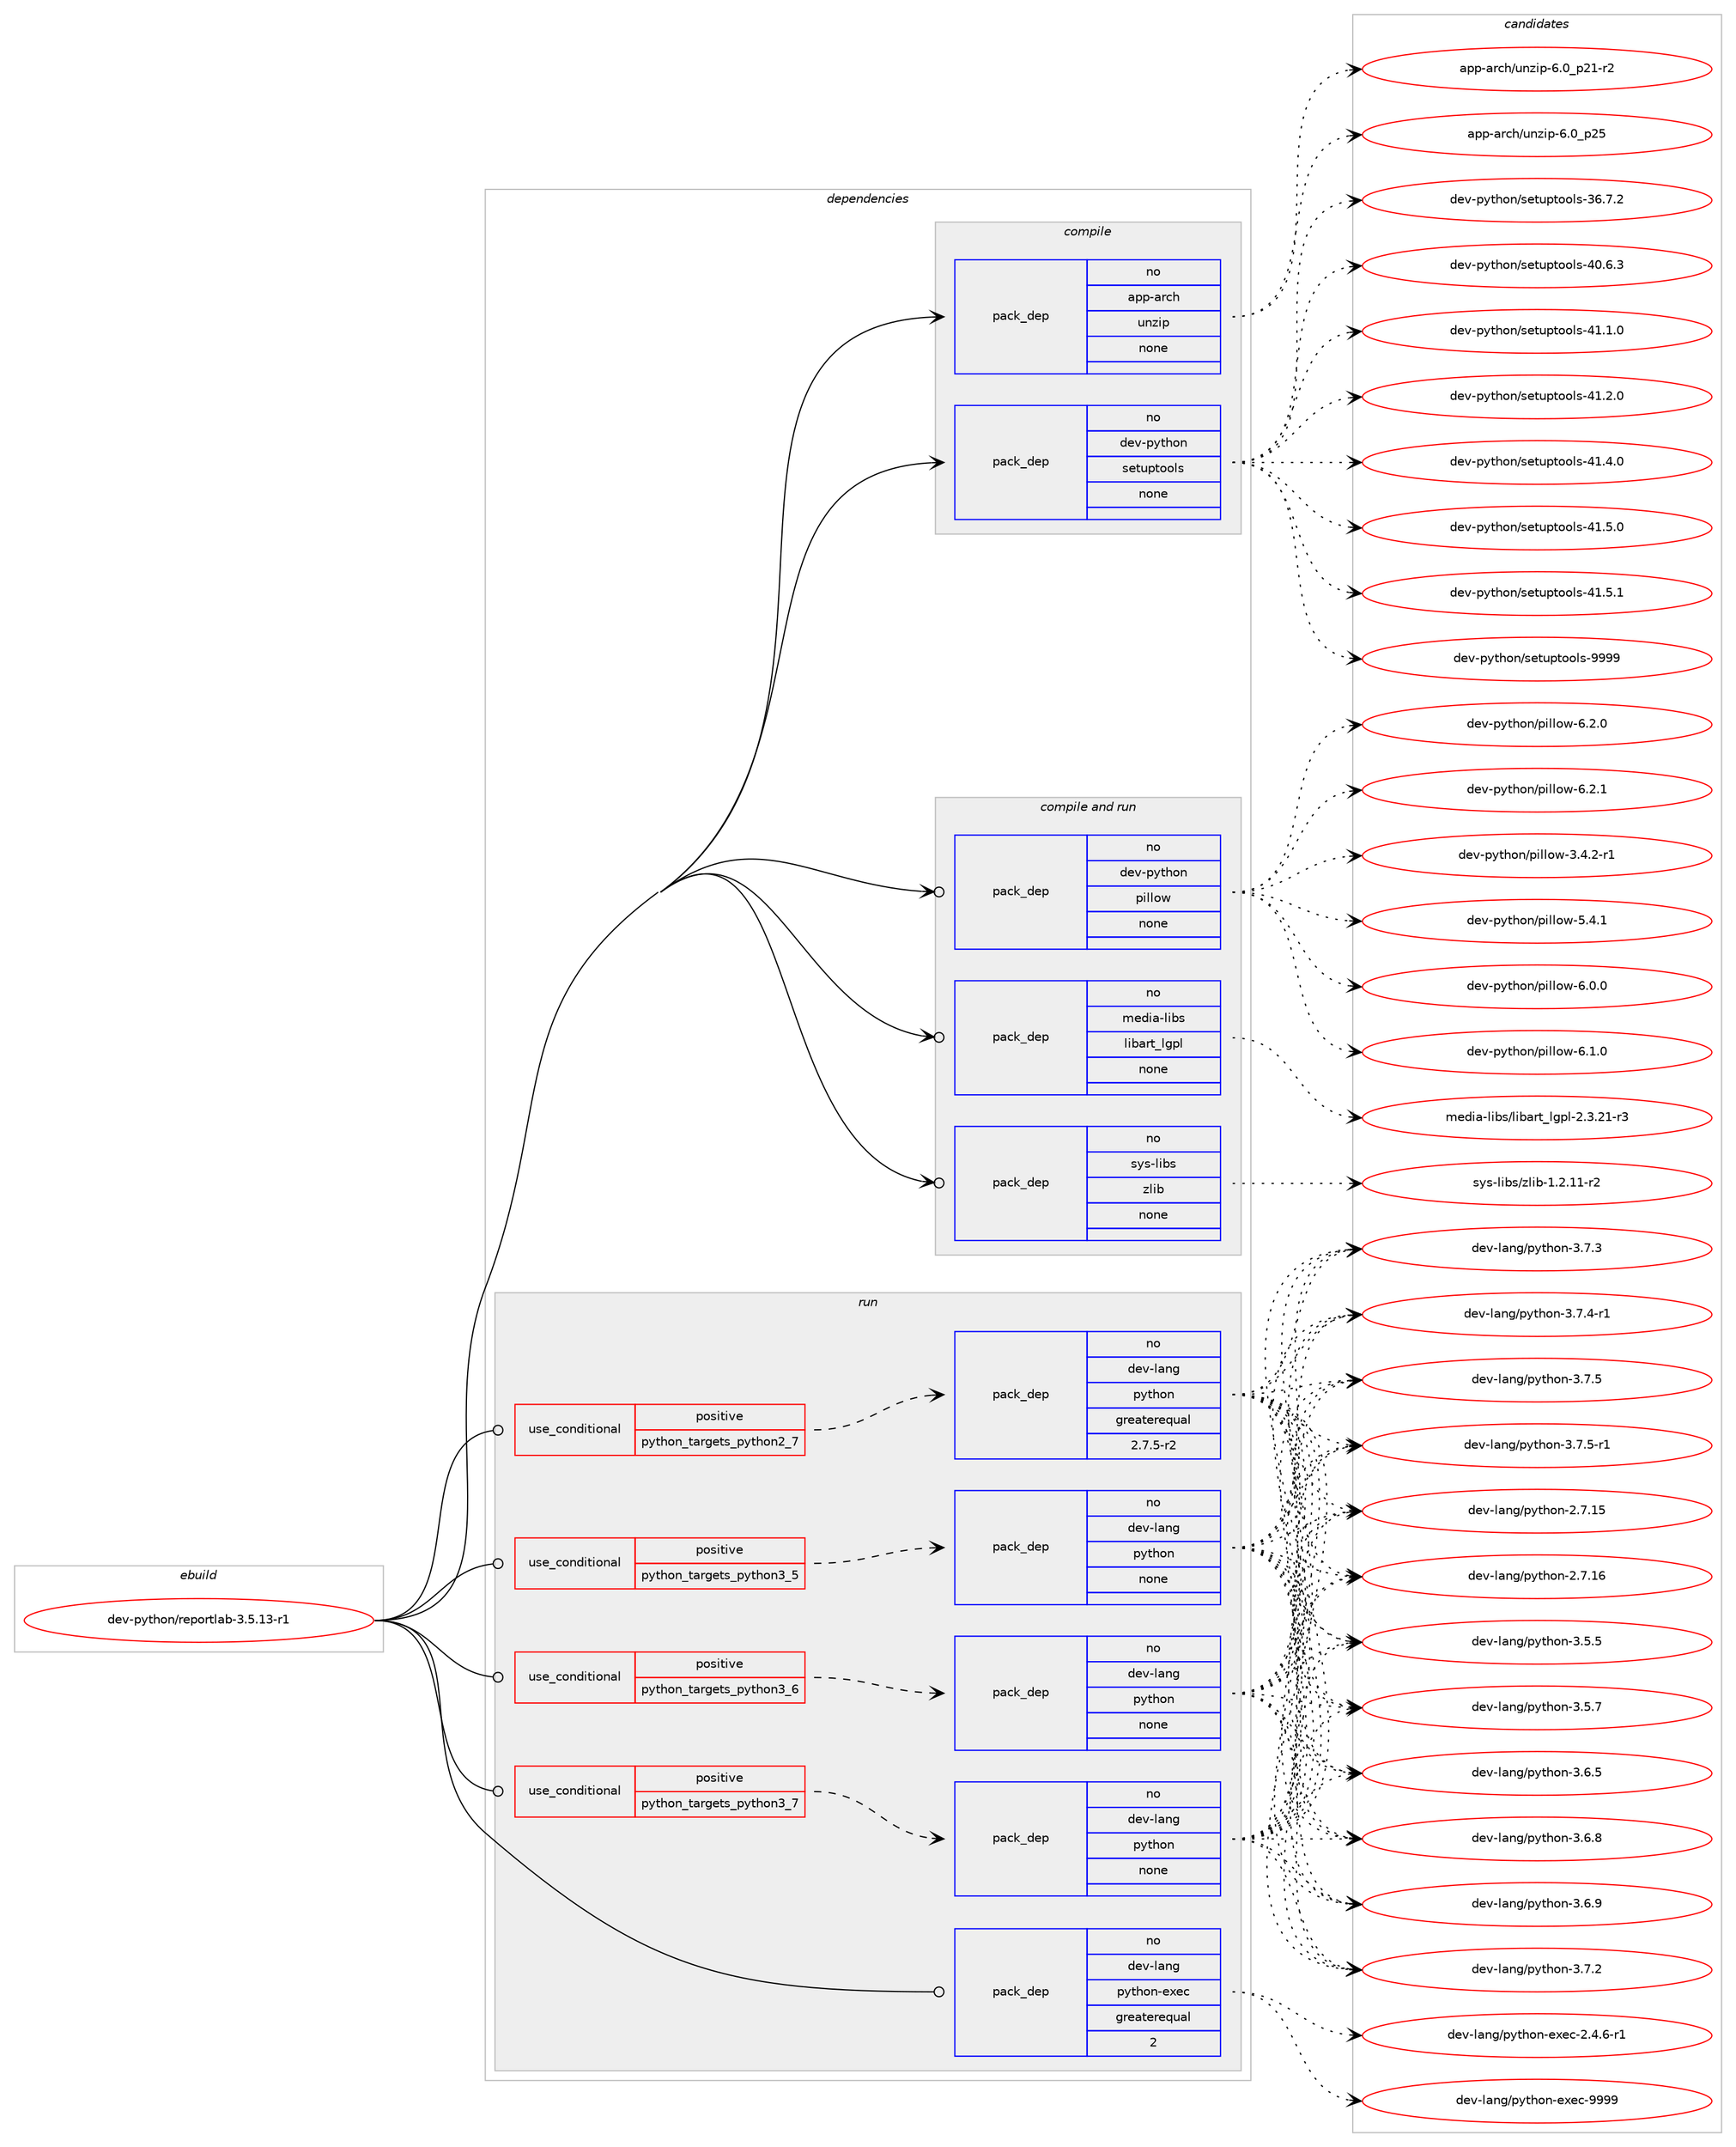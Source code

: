 digraph prolog {

# *************
# Graph options
# *************

newrank=true;
concentrate=true;
compound=true;
graph [rankdir=LR,fontname=Helvetica,fontsize=10,ranksep=1.5];#, ranksep=2.5, nodesep=0.2];
edge  [arrowhead=vee];
node  [fontname=Helvetica,fontsize=10];

# **********
# The ebuild
# **********

subgraph cluster_leftcol {
color=gray;
rank=same;
label=<<i>ebuild</i>>;
id [label="dev-python/reportlab-3.5.13-r1", color=red, width=4, href="../dev-python/reportlab-3.5.13-r1.svg"];
}

# ****************
# The dependencies
# ****************

subgraph cluster_midcol {
color=gray;
label=<<i>dependencies</i>>;
subgraph cluster_compile {
fillcolor="#eeeeee";
style=filled;
label=<<i>compile</i>>;
subgraph pack474496 {
dependency634932 [label=<<TABLE BORDER="0" CELLBORDER="1" CELLSPACING="0" CELLPADDING="4" WIDTH="220"><TR><TD ROWSPAN="6" CELLPADDING="30">pack_dep</TD></TR><TR><TD WIDTH="110">no</TD></TR><TR><TD>app-arch</TD></TR><TR><TD>unzip</TD></TR><TR><TD>none</TD></TR><TR><TD></TD></TR></TABLE>>, shape=none, color=blue];
}
id:e -> dependency634932:w [weight=20,style="solid",arrowhead="vee"];
subgraph pack474497 {
dependency634933 [label=<<TABLE BORDER="0" CELLBORDER="1" CELLSPACING="0" CELLPADDING="4" WIDTH="220"><TR><TD ROWSPAN="6" CELLPADDING="30">pack_dep</TD></TR><TR><TD WIDTH="110">no</TD></TR><TR><TD>dev-python</TD></TR><TR><TD>setuptools</TD></TR><TR><TD>none</TD></TR><TR><TD></TD></TR></TABLE>>, shape=none, color=blue];
}
id:e -> dependency634933:w [weight=20,style="solid",arrowhead="vee"];
}
subgraph cluster_compileandrun {
fillcolor="#eeeeee";
style=filled;
label=<<i>compile and run</i>>;
subgraph pack474498 {
dependency634934 [label=<<TABLE BORDER="0" CELLBORDER="1" CELLSPACING="0" CELLPADDING="4" WIDTH="220"><TR><TD ROWSPAN="6" CELLPADDING="30">pack_dep</TD></TR><TR><TD WIDTH="110">no</TD></TR><TR><TD>dev-python</TD></TR><TR><TD>pillow</TD></TR><TR><TD>none</TD></TR><TR><TD></TD></TR></TABLE>>, shape=none, color=blue];
}
id:e -> dependency634934:w [weight=20,style="solid",arrowhead="odotvee"];
subgraph pack474499 {
dependency634935 [label=<<TABLE BORDER="0" CELLBORDER="1" CELLSPACING="0" CELLPADDING="4" WIDTH="220"><TR><TD ROWSPAN="6" CELLPADDING="30">pack_dep</TD></TR><TR><TD WIDTH="110">no</TD></TR><TR><TD>media-libs</TD></TR><TR><TD>libart_lgpl</TD></TR><TR><TD>none</TD></TR><TR><TD></TD></TR></TABLE>>, shape=none, color=blue];
}
id:e -> dependency634935:w [weight=20,style="solid",arrowhead="odotvee"];
subgraph pack474500 {
dependency634936 [label=<<TABLE BORDER="0" CELLBORDER="1" CELLSPACING="0" CELLPADDING="4" WIDTH="220"><TR><TD ROWSPAN="6" CELLPADDING="30">pack_dep</TD></TR><TR><TD WIDTH="110">no</TD></TR><TR><TD>sys-libs</TD></TR><TR><TD>zlib</TD></TR><TR><TD>none</TD></TR><TR><TD></TD></TR></TABLE>>, shape=none, color=blue];
}
id:e -> dependency634936:w [weight=20,style="solid",arrowhead="odotvee"];
}
subgraph cluster_run {
fillcolor="#eeeeee";
style=filled;
label=<<i>run</i>>;
subgraph cond148557 {
dependency634937 [label=<<TABLE BORDER="0" CELLBORDER="1" CELLSPACING="0" CELLPADDING="4"><TR><TD ROWSPAN="3" CELLPADDING="10">use_conditional</TD></TR><TR><TD>positive</TD></TR><TR><TD>python_targets_python2_7</TD></TR></TABLE>>, shape=none, color=red];
subgraph pack474501 {
dependency634938 [label=<<TABLE BORDER="0" CELLBORDER="1" CELLSPACING="0" CELLPADDING="4" WIDTH="220"><TR><TD ROWSPAN="6" CELLPADDING="30">pack_dep</TD></TR><TR><TD WIDTH="110">no</TD></TR><TR><TD>dev-lang</TD></TR><TR><TD>python</TD></TR><TR><TD>greaterequal</TD></TR><TR><TD>2.7.5-r2</TD></TR></TABLE>>, shape=none, color=blue];
}
dependency634937:e -> dependency634938:w [weight=20,style="dashed",arrowhead="vee"];
}
id:e -> dependency634937:w [weight=20,style="solid",arrowhead="odot"];
subgraph cond148558 {
dependency634939 [label=<<TABLE BORDER="0" CELLBORDER="1" CELLSPACING="0" CELLPADDING="4"><TR><TD ROWSPAN="3" CELLPADDING="10">use_conditional</TD></TR><TR><TD>positive</TD></TR><TR><TD>python_targets_python3_5</TD></TR></TABLE>>, shape=none, color=red];
subgraph pack474502 {
dependency634940 [label=<<TABLE BORDER="0" CELLBORDER="1" CELLSPACING="0" CELLPADDING="4" WIDTH="220"><TR><TD ROWSPAN="6" CELLPADDING="30">pack_dep</TD></TR><TR><TD WIDTH="110">no</TD></TR><TR><TD>dev-lang</TD></TR><TR><TD>python</TD></TR><TR><TD>none</TD></TR><TR><TD></TD></TR></TABLE>>, shape=none, color=blue];
}
dependency634939:e -> dependency634940:w [weight=20,style="dashed",arrowhead="vee"];
}
id:e -> dependency634939:w [weight=20,style="solid",arrowhead="odot"];
subgraph cond148559 {
dependency634941 [label=<<TABLE BORDER="0" CELLBORDER="1" CELLSPACING="0" CELLPADDING="4"><TR><TD ROWSPAN="3" CELLPADDING="10">use_conditional</TD></TR><TR><TD>positive</TD></TR><TR><TD>python_targets_python3_6</TD></TR></TABLE>>, shape=none, color=red];
subgraph pack474503 {
dependency634942 [label=<<TABLE BORDER="0" CELLBORDER="1" CELLSPACING="0" CELLPADDING="4" WIDTH="220"><TR><TD ROWSPAN="6" CELLPADDING="30">pack_dep</TD></TR><TR><TD WIDTH="110">no</TD></TR><TR><TD>dev-lang</TD></TR><TR><TD>python</TD></TR><TR><TD>none</TD></TR><TR><TD></TD></TR></TABLE>>, shape=none, color=blue];
}
dependency634941:e -> dependency634942:w [weight=20,style="dashed",arrowhead="vee"];
}
id:e -> dependency634941:w [weight=20,style="solid",arrowhead="odot"];
subgraph cond148560 {
dependency634943 [label=<<TABLE BORDER="0" CELLBORDER="1" CELLSPACING="0" CELLPADDING="4"><TR><TD ROWSPAN="3" CELLPADDING="10">use_conditional</TD></TR><TR><TD>positive</TD></TR><TR><TD>python_targets_python3_7</TD></TR></TABLE>>, shape=none, color=red];
subgraph pack474504 {
dependency634944 [label=<<TABLE BORDER="0" CELLBORDER="1" CELLSPACING="0" CELLPADDING="4" WIDTH="220"><TR><TD ROWSPAN="6" CELLPADDING="30">pack_dep</TD></TR><TR><TD WIDTH="110">no</TD></TR><TR><TD>dev-lang</TD></TR><TR><TD>python</TD></TR><TR><TD>none</TD></TR><TR><TD></TD></TR></TABLE>>, shape=none, color=blue];
}
dependency634943:e -> dependency634944:w [weight=20,style="dashed",arrowhead="vee"];
}
id:e -> dependency634943:w [weight=20,style="solid",arrowhead="odot"];
subgraph pack474505 {
dependency634945 [label=<<TABLE BORDER="0" CELLBORDER="1" CELLSPACING="0" CELLPADDING="4" WIDTH="220"><TR><TD ROWSPAN="6" CELLPADDING="30">pack_dep</TD></TR><TR><TD WIDTH="110">no</TD></TR><TR><TD>dev-lang</TD></TR><TR><TD>python-exec</TD></TR><TR><TD>greaterequal</TD></TR><TR><TD>2</TD></TR></TABLE>>, shape=none, color=blue];
}
id:e -> dependency634945:w [weight=20,style="solid",arrowhead="odot"];
}
}

# **************
# The candidates
# **************

subgraph cluster_choices {
rank=same;
color=gray;
label=<<i>candidates</i>>;

subgraph choice474496 {
color=black;
nodesep=1;
choice9711211245971149910447117110122105112455446489511250494511450 [label="app-arch/unzip-6.0_p21-r2", color=red, width=4,href="../app-arch/unzip-6.0_p21-r2.svg"];
choice971121124597114991044711711012210511245544648951125053 [label="app-arch/unzip-6.0_p25", color=red, width=4,href="../app-arch/unzip-6.0_p25.svg"];
dependency634932:e -> choice9711211245971149910447117110122105112455446489511250494511450:w [style=dotted,weight="100"];
dependency634932:e -> choice971121124597114991044711711012210511245544648951125053:w [style=dotted,weight="100"];
}
subgraph choice474497 {
color=black;
nodesep=1;
choice100101118451121211161041111104711510111611711211611111110811545515446554650 [label="dev-python/setuptools-36.7.2", color=red, width=4,href="../dev-python/setuptools-36.7.2.svg"];
choice100101118451121211161041111104711510111611711211611111110811545524846544651 [label="dev-python/setuptools-40.6.3", color=red, width=4,href="../dev-python/setuptools-40.6.3.svg"];
choice100101118451121211161041111104711510111611711211611111110811545524946494648 [label="dev-python/setuptools-41.1.0", color=red, width=4,href="../dev-python/setuptools-41.1.0.svg"];
choice100101118451121211161041111104711510111611711211611111110811545524946504648 [label="dev-python/setuptools-41.2.0", color=red, width=4,href="../dev-python/setuptools-41.2.0.svg"];
choice100101118451121211161041111104711510111611711211611111110811545524946524648 [label="dev-python/setuptools-41.4.0", color=red, width=4,href="../dev-python/setuptools-41.4.0.svg"];
choice100101118451121211161041111104711510111611711211611111110811545524946534648 [label="dev-python/setuptools-41.5.0", color=red, width=4,href="../dev-python/setuptools-41.5.0.svg"];
choice100101118451121211161041111104711510111611711211611111110811545524946534649 [label="dev-python/setuptools-41.5.1", color=red, width=4,href="../dev-python/setuptools-41.5.1.svg"];
choice10010111845112121116104111110471151011161171121161111111081154557575757 [label="dev-python/setuptools-9999", color=red, width=4,href="../dev-python/setuptools-9999.svg"];
dependency634933:e -> choice100101118451121211161041111104711510111611711211611111110811545515446554650:w [style=dotted,weight="100"];
dependency634933:e -> choice100101118451121211161041111104711510111611711211611111110811545524846544651:w [style=dotted,weight="100"];
dependency634933:e -> choice100101118451121211161041111104711510111611711211611111110811545524946494648:w [style=dotted,weight="100"];
dependency634933:e -> choice100101118451121211161041111104711510111611711211611111110811545524946504648:w [style=dotted,weight="100"];
dependency634933:e -> choice100101118451121211161041111104711510111611711211611111110811545524946524648:w [style=dotted,weight="100"];
dependency634933:e -> choice100101118451121211161041111104711510111611711211611111110811545524946534648:w [style=dotted,weight="100"];
dependency634933:e -> choice100101118451121211161041111104711510111611711211611111110811545524946534649:w [style=dotted,weight="100"];
dependency634933:e -> choice10010111845112121116104111110471151011161171121161111111081154557575757:w [style=dotted,weight="100"];
}
subgraph choice474498 {
color=black;
nodesep=1;
choice10010111845112121116104111110471121051081081111194551465246504511449 [label="dev-python/pillow-3.4.2-r1", color=red, width=4,href="../dev-python/pillow-3.4.2-r1.svg"];
choice1001011184511212111610411111047112105108108111119455346524649 [label="dev-python/pillow-5.4.1", color=red, width=4,href="../dev-python/pillow-5.4.1.svg"];
choice1001011184511212111610411111047112105108108111119455446484648 [label="dev-python/pillow-6.0.0", color=red, width=4,href="../dev-python/pillow-6.0.0.svg"];
choice1001011184511212111610411111047112105108108111119455446494648 [label="dev-python/pillow-6.1.0", color=red, width=4,href="../dev-python/pillow-6.1.0.svg"];
choice1001011184511212111610411111047112105108108111119455446504648 [label="dev-python/pillow-6.2.0", color=red, width=4,href="../dev-python/pillow-6.2.0.svg"];
choice1001011184511212111610411111047112105108108111119455446504649 [label="dev-python/pillow-6.2.1", color=red, width=4,href="../dev-python/pillow-6.2.1.svg"];
dependency634934:e -> choice10010111845112121116104111110471121051081081111194551465246504511449:w [style=dotted,weight="100"];
dependency634934:e -> choice1001011184511212111610411111047112105108108111119455346524649:w [style=dotted,weight="100"];
dependency634934:e -> choice1001011184511212111610411111047112105108108111119455446484648:w [style=dotted,weight="100"];
dependency634934:e -> choice1001011184511212111610411111047112105108108111119455446494648:w [style=dotted,weight="100"];
dependency634934:e -> choice1001011184511212111610411111047112105108108111119455446504648:w [style=dotted,weight="100"];
dependency634934:e -> choice1001011184511212111610411111047112105108108111119455446504649:w [style=dotted,weight="100"];
}
subgraph choice474499 {
color=black;
nodesep=1;
choice10910110010597451081059811547108105989711411695108103112108455046514650494511451 [label="media-libs/libart_lgpl-2.3.21-r3", color=red, width=4,href="../media-libs/libart_lgpl-2.3.21-r3.svg"];
dependency634935:e -> choice10910110010597451081059811547108105989711411695108103112108455046514650494511451:w [style=dotted,weight="100"];
}
subgraph choice474500 {
color=black;
nodesep=1;
choice11512111545108105981154712210810598454946504649494511450 [label="sys-libs/zlib-1.2.11-r2", color=red, width=4,href="../sys-libs/zlib-1.2.11-r2.svg"];
dependency634936:e -> choice11512111545108105981154712210810598454946504649494511450:w [style=dotted,weight="100"];
}
subgraph choice474501 {
color=black;
nodesep=1;
choice10010111845108971101034711212111610411111045504655464953 [label="dev-lang/python-2.7.15", color=red, width=4,href="../dev-lang/python-2.7.15.svg"];
choice10010111845108971101034711212111610411111045504655464954 [label="dev-lang/python-2.7.16", color=red, width=4,href="../dev-lang/python-2.7.16.svg"];
choice100101118451089711010347112121116104111110455146534653 [label="dev-lang/python-3.5.5", color=red, width=4,href="../dev-lang/python-3.5.5.svg"];
choice100101118451089711010347112121116104111110455146534655 [label="dev-lang/python-3.5.7", color=red, width=4,href="../dev-lang/python-3.5.7.svg"];
choice100101118451089711010347112121116104111110455146544653 [label="dev-lang/python-3.6.5", color=red, width=4,href="../dev-lang/python-3.6.5.svg"];
choice100101118451089711010347112121116104111110455146544656 [label="dev-lang/python-3.6.8", color=red, width=4,href="../dev-lang/python-3.6.8.svg"];
choice100101118451089711010347112121116104111110455146544657 [label="dev-lang/python-3.6.9", color=red, width=4,href="../dev-lang/python-3.6.9.svg"];
choice100101118451089711010347112121116104111110455146554650 [label="dev-lang/python-3.7.2", color=red, width=4,href="../dev-lang/python-3.7.2.svg"];
choice100101118451089711010347112121116104111110455146554651 [label="dev-lang/python-3.7.3", color=red, width=4,href="../dev-lang/python-3.7.3.svg"];
choice1001011184510897110103471121211161041111104551465546524511449 [label="dev-lang/python-3.7.4-r1", color=red, width=4,href="../dev-lang/python-3.7.4-r1.svg"];
choice100101118451089711010347112121116104111110455146554653 [label="dev-lang/python-3.7.5", color=red, width=4,href="../dev-lang/python-3.7.5.svg"];
choice1001011184510897110103471121211161041111104551465546534511449 [label="dev-lang/python-3.7.5-r1", color=red, width=4,href="../dev-lang/python-3.7.5-r1.svg"];
dependency634938:e -> choice10010111845108971101034711212111610411111045504655464953:w [style=dotted,weight="100"];
dependency634938:e -> choice10010111845108971101034711212111610411111045504655464954:w [style=dotted,weight="100"];
dependency634938:e -> choice100101118451089711010347112121116104111110455146534653:w [style=dotted,weight="100"];
dependency634938:e -> choice100101118451089711010347112121116104111110455146534655:w [style=dotted,weight="100"];
dependency634938:e -> choice100101118451089711010347112121116104111110455146544653:w [style=dotted,weight="100"];
dependency634938:e -> choice100101118451089711010347112121116104111110455146544656:w [style=dotted,weight="100"];
dependency634938:e -> choice100101118451089711010347112121116104111110455146544657:w [style=dotted,weight="100"];
dependency634938:e -> choice100101118451089711010347112121116104111110455146554650:w [style=dotted,weight="100"];
dependency634938:e -> choice100101118451089711010347112121116104111110455146554651:w [style=dotted,weight="100"];
dependency634938:e -> choice1001011184510897110103471121211161041111104551465546524511449:w [style=dotted,weight="100"];
dependency634938:e -> choice100101118451089711010347112121116104111110455146554653:w [style=dotted,weight="100"];
dependency634938:e -> choice1001011184510897110103471121211161041111104551465546534511449:w [style=dotted,weight="100"];
}
subgraph choice474502 {
color=black;
nodesep=1;
choice10010111845108971101034711212111610411111045504655464953 [label="dev-lang/python-2.7.15", color=red, width=4,href="../dev-lang/python-2.7.15.svg"];
choice10010111845108971101034711212111610411111045504655464954 [label="dev-lang/python-2.7.16", color=red, width=4,href="../dev-lang/python-2.7.16.svg"];
choice100101118451089711010347112121116104111110455146534653 [label="dev-lang/python-3.5.5", color=red, width=4,href="../dev-lang/python-3.5.5.svg"];
choice100101118451089711010347112121116104111110455146534655 [label="dev-lang/python-3.5.7", color=red, width=4,href="../dev-lang/python-3.5.7.svg"];
choice100101118451089711010347112121116104111110455146544653 [label="dev-lang/python-3.6.5", color=red, width=4,href="../dev-lang/python-3.6.5.svg"];
choice100101118451089711010347112121116104111110455146544656 [label="dev-lang/python-3.6.8", color=red, width=4,href="../dev-lang/python-3.6.8.svg"];
choice100101118451089711010347112121116104111110455146544657 [label="dev-lang/python-3.6.9", color=red, width=4,href="../dev-lang/python-3.6.9.svg"];
choice100101118451089711010347112121116104111110455146554650 [label="dev-lang/python-3.7.2", color=red, width=4,href="../dev-lang/python-3.7.2.svg"];
choice100101118451089711010347112121116104111110455146554651 [label="dev-lang/python-3.7.3", color=red, width=4,href="../dev-lang/python-3.7.3.svg"];
choice1001011184510897110103471121211161041111104551465546524511449 [label="dev-lang/python-3.7.4-r1", color=red, width=4,href="../dev-lang/python-3.7.4-r1.svg"];
choice100101118451089711010347112121116104111110455146554653 [label="dev-lang/python-3.7.5", color=red, width=4,href="../dev-lang/python-3.7.5.svg"];
choice1001011184510897110103471121211161041111104551465546534511449 [label="dev-lang/python-3.7.5-r1", color=red, width=4,href="../dev-lang/python-3.7.5-r1.svg"];
dependency634940:e -> choice10010111845108971101034711212111610411111045504655464953:w [style=dotted,weight="100"];
dependency634940:e -> choice10010111845108971101034711212111610411111045504655464954:w [style=dotted,weight="100"];
dependency634940:e -> choice100101118451089711010347112121116104111110455146534653:w [style=dotted,weight="100"];
dependency634940:e -> choice100101118451089711010347112121116104111110455146534655:w [style=dotted,weight="100"];
dependency634940:e -> choice100101118451089711010347112121116104111110455146544653:w [style=dotted,weight="100"];
dependency634940:e -> choice100101118451089711010347112121116104111110455146544656:w [style=dotted,weight="100"];
dependency634940:e -> choice100101118451089711010347112121116104111110455146544657:w [style=dotted,weight="100"];
dependency634940:e -> choice100101118451089711010347112121116104111110455146554650:w [style=dotted,weight="100"];
dependency634940:e -> choice100101118451089711010347112121116104111110455146554651:w [style=dotted,weight="100"];
dependency634940:e -> choice1001011184510897110103471121211161041111104551465546524511449:w [style=dotted,weight="100"];
dependency634940:e -> choice100101118451089711010347112121116104111110455146554653:w [style=dotted,weight="100"];
dependency634940:e -> choice1001011184510897110103471121211161041111104551465546534511449:w [style=dotted,weight="100"];
}
subgraph choice474503 {
color=black;
nodesep=1;
choice10010111845108971101034711212111610411111045504655464953 [label="dev-lang/python-2.7.15", color=red, width=4,href="../dev-lang/python-2.7.15.svg"];
choice10010111845108971101034711212111610411111045504655464954 [label="dev-lang/python-2.7.16", color=red, width=4,href="../dev-lang/python-2.7.16.svg"];
choice100101118451089711010347112121116104111110455146534653 [label="dev-lang/python-3.5.5", color=red, width=4,href="../dev-lang/python-3.5.5.svg"];
choice100101118451089711010347112121116104111110455146534655 [label="dev-lang/python-3.5.7", color=red, width=4,href="../dev-lang/python-3.5.7.svg"];
choice100101118451089711010347112121116104111110455146544653 [label="dev-lang/python-3.6.5", color=red, width=4,href="../dev-lang/python-3.6.5.svg"];
choice100101118451089711010347112121116104111110455146544656 [label="dev-lang/python-3.6.8", color=red, width=4,href="../dev-lang/python-3.6.8.svg"];
choice100101118451089711010347112121116104111110455146544657 [label="dev-lang/python-3.6.9", color=red, width=4,href="../dev-lang/python-3.6.9.svg"];
choice100101118451089711010347112121116104111110455146554650 [label="dev-lang/python-3.7.2", color=red, width=4,href="../dev-lang/python-3.7.2.svg"];
choice100101118451089711010347112121116104111110455146554651 [label="dev-lang/python-3.7.3", color=red, width=4,href="../dev-lang/python-3.7.3.svg"];
choice1001011184510897110103471121211161041111104551465546524511449 [label="dev-lang/python-3.7.4-r1", color=red, width=4,href="../dev-lang/python-3.7.4-r1.svg"];
choice100101118451089711010347112121116104111110455146554653 [label="dev-lang/python-3.7.5", color=red, width=4,href="../dev-lang/python-3.7.5.svg"];
choice1001011184510897110103471121211161041111104551465546534511449 [label="dev-lang/python-3.7.5-r1", color=red, width=4,href="../dev-lang/python-3.7.5-r1.svg"];
dependency634942:e -> choice10010111845108971101034711212111610411111045504655464953:w [style=dotted,weight="100"];
dependency634942:e -> choice10010111845108971101034711212111610411111045504655464954:w [style=dotted,weight="100"];
dependency634942:e -> choice100101118451089711010347112121116104111110455146534653:w [style=dotted,weight="100"];
dependency634942:e -> choice100101118451089711010347112121116104111110455146534655:w [style=dotted,weight="100"];
dependency634942:e -> choice100101118451089711010347112121116104111110455146544653:w [style=dotted,weight="100"];
dependency634942:e -> choice100101118451089711010347112121116104111110455146544656:w [style=dotted,weight="100"];
dependency634942:e -> choice100101118451089711010347112121116104111110455146544657:w [style=dotted,weight="100"];
dependency634942:e -> choice100101118451089711010347112121116104111110455146554650:w [style=dotted,weight="100"];
dependency634942:e -> choice100101118451089711010347112121116104111110455146554651:w [style=dotted,weight="100"];
dependency634942:e -> choice1001011184510897110103471121211161041111104551465546524511449:w [style=dotted,weight="100"];
dependency634942:e -> choice100101118451089711010347112121116104111110455146554653:w [style=dotted,weight="100"];
dependency634942:e -> choice1001011184510897110103471121211161041111104551465546534511449:w [style=dotted,weight="100"];
}
subgraph choice474504 {
color=black;
nodesep=1;
choice10010111845108971101034711212111610411111045504655464953 [label="dev-lang/python-2.7.15", color=red, width=4,href="../dev-lang/python-2.7.15.svg"];
choice10010111845108971101034711212111610411111045504655464954 [label="dev-lang/python-2.7.16", color=red, width=4,href="../dev-lang/python-2.7.16.svg"];
choice100101118451089711010347112121116104111110455146534653 [label="dev-lang/python-3.5.5", color=red, width=4,href="../dev-lang/python-3.5.5.svg"];
choice100101118451089711010347112121116104111110455146534655 [label="dev-lang/python-3.5.7", color=red, width=4,href="../dev-lang/python-3.5.7.svg"];
choice100101118451089711010347112121116104111110455146544653 [label="dev-lang/python-3.6.5", color=red, width=4,href="../dev-lang/python-3.6.5.svg"];
choice100101118451089711010347112121116104111110455146544656 [label="dev-lang/python-3.6.8", color=red, width=4,href="../dev-lang/python-3.6.8.svg"];
choice100101118451089711010347112121116104111110455146544657 [label="dev-lang/python-3.6.9", color=red, width=4,href="../dev-lang/python-3.6.9.svg"];
choice100101118451089711010347112121116104111110455146554650 [label="dev-lang/python-3.7.2", color=red, width=4,href="../dev-lang/python-3.7.2.svg"];
choice100101118451089711010347112121116104111110455146554651 [label="dev-lang/python-3.7.3", color=red, width=4,href="../dev-lang/python-3.7.3.svg"];
choice1001011184510897110103471121211161041111104551465546524511449 [label="dev-lang/python-3.7.4-r1", color=red, width=4,href="../dev-lang/python-3.7.4-r1.svg"];
choice100101118451089711010347112121116104111110455146554653 [label="dev-lang/python-3.7.5", color=red, width=4,href="../dev-lang/python-3.7.5.svg"];
choice1001011184510897110103471121211161041111104551465546534511449 [label="dev-lang/python-3.7.5-r1", color=red, width=4,href="../dev-lang/python-3.7.5-r1.svg"];
dependency634944:e -> choice10010111845108971101034711212111610411111045504655464953:w [style=dotted,weight="100"];
dependency634944:e -> choice10010111845108971101034711212111610411111045504655464954:w [style=dotted,weight="100"];
dependency634944:e -> choice100101118451089711010347112121116104111110455146534653:w [style=dotted,weight="100"];
dependency634944:e -> choice100101118451089711010347112121116104111110455146534655:w [style=dotted,weight="100"];
dependency634944:e -> choice100101118451089711010347112121116104111110455146544653:w [style=dotted,weight="100"];
dependency634944:e -> choice100101118451089711010347112121116104111110455146544656:w [style=dotted,weight="100"];
dependency634944:e -> choice100101118451089711010347112121116104111110455146544657:w [style=dotted,weight="100"];
dependency634944:e -> choice100101118451089711010347112121116104111110455146554650:w [style=dotted,weight="100"];
dependency634944:e -> choice100101118451089711010347112121116104111110455146554651:w [style=dotted,weight="100"];
dependency634944:e -> choice1001011184510897110103471121211161041111104551465546524511449:w [style=dotted,weight="100"];
dependency634944:e -> choice100101118451089711010347112121116104111110455146554653:w [style=dotted,weight="100"];
dependency634944:e -> choice1001011184510897110103471121211161041111104551465546534511449:w [style=dotted,weight="100"];
}
subgraph choice474505 {
color=black;
nodesep=1;
choice10010111845108971101034711212111610411111045101120101994550465246544511449 [label="dev-lang/python-exec-2.4.6-r1", color=red, width=4,href="../dev-lang/python-exec-2.4.6-r1.svg"];
choice10010111845108971101034711212111610411111045101120101994557575757 [label="dev-lang/python-exec-9999", color=red, width=4,href="../dev-lang/python-exec-9999.svg"];
dependency634945:e -> choice10010111845108971101034711212111610411111045101120101994550465246544511449:w [style=dotted,weight="100"];
dependency634945:e -> choice10010111845108971101034711212111610411111045101120101994557575757:w [style=dotted,weight="100"];
}
}

}
